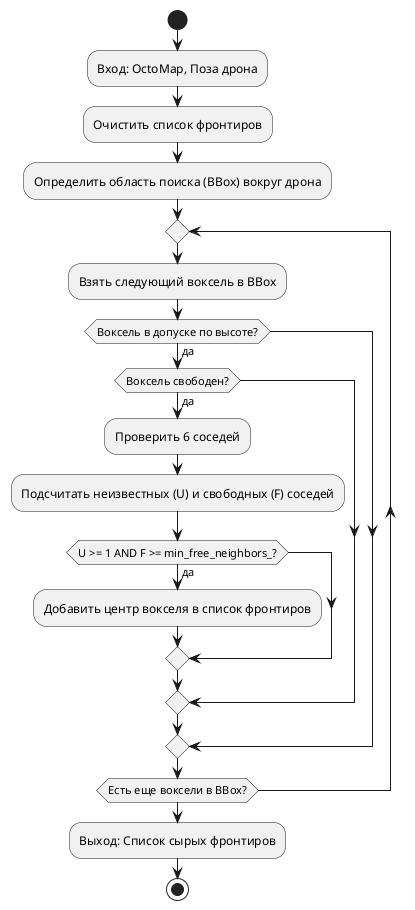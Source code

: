 @startuml 
start
:Вход: OctoMap, Поза дрона;
:Очистить список фронтиров;
:Определить область поиска (BBox) вокруг дрона;
repeat
  :Взять следующий воксель в BBox;
  if (Воксель в допуске по высоте?) then (да)
    if (Воксель свободен?) then (да)
      :Проверить 6 соседей;
      :Подсчитать неизвестных (U) и свободных (F) соседей;
      if (U >= 1 AND F >= min_free_neighbors_?) then (да)
        :Добавить центр вокселя в список фронтиров;
      endif
    endif
  endif
repeat while (Есть еще воксели в BBox?)
:Выход: Список сырых фронтиров;
stop

@enduml